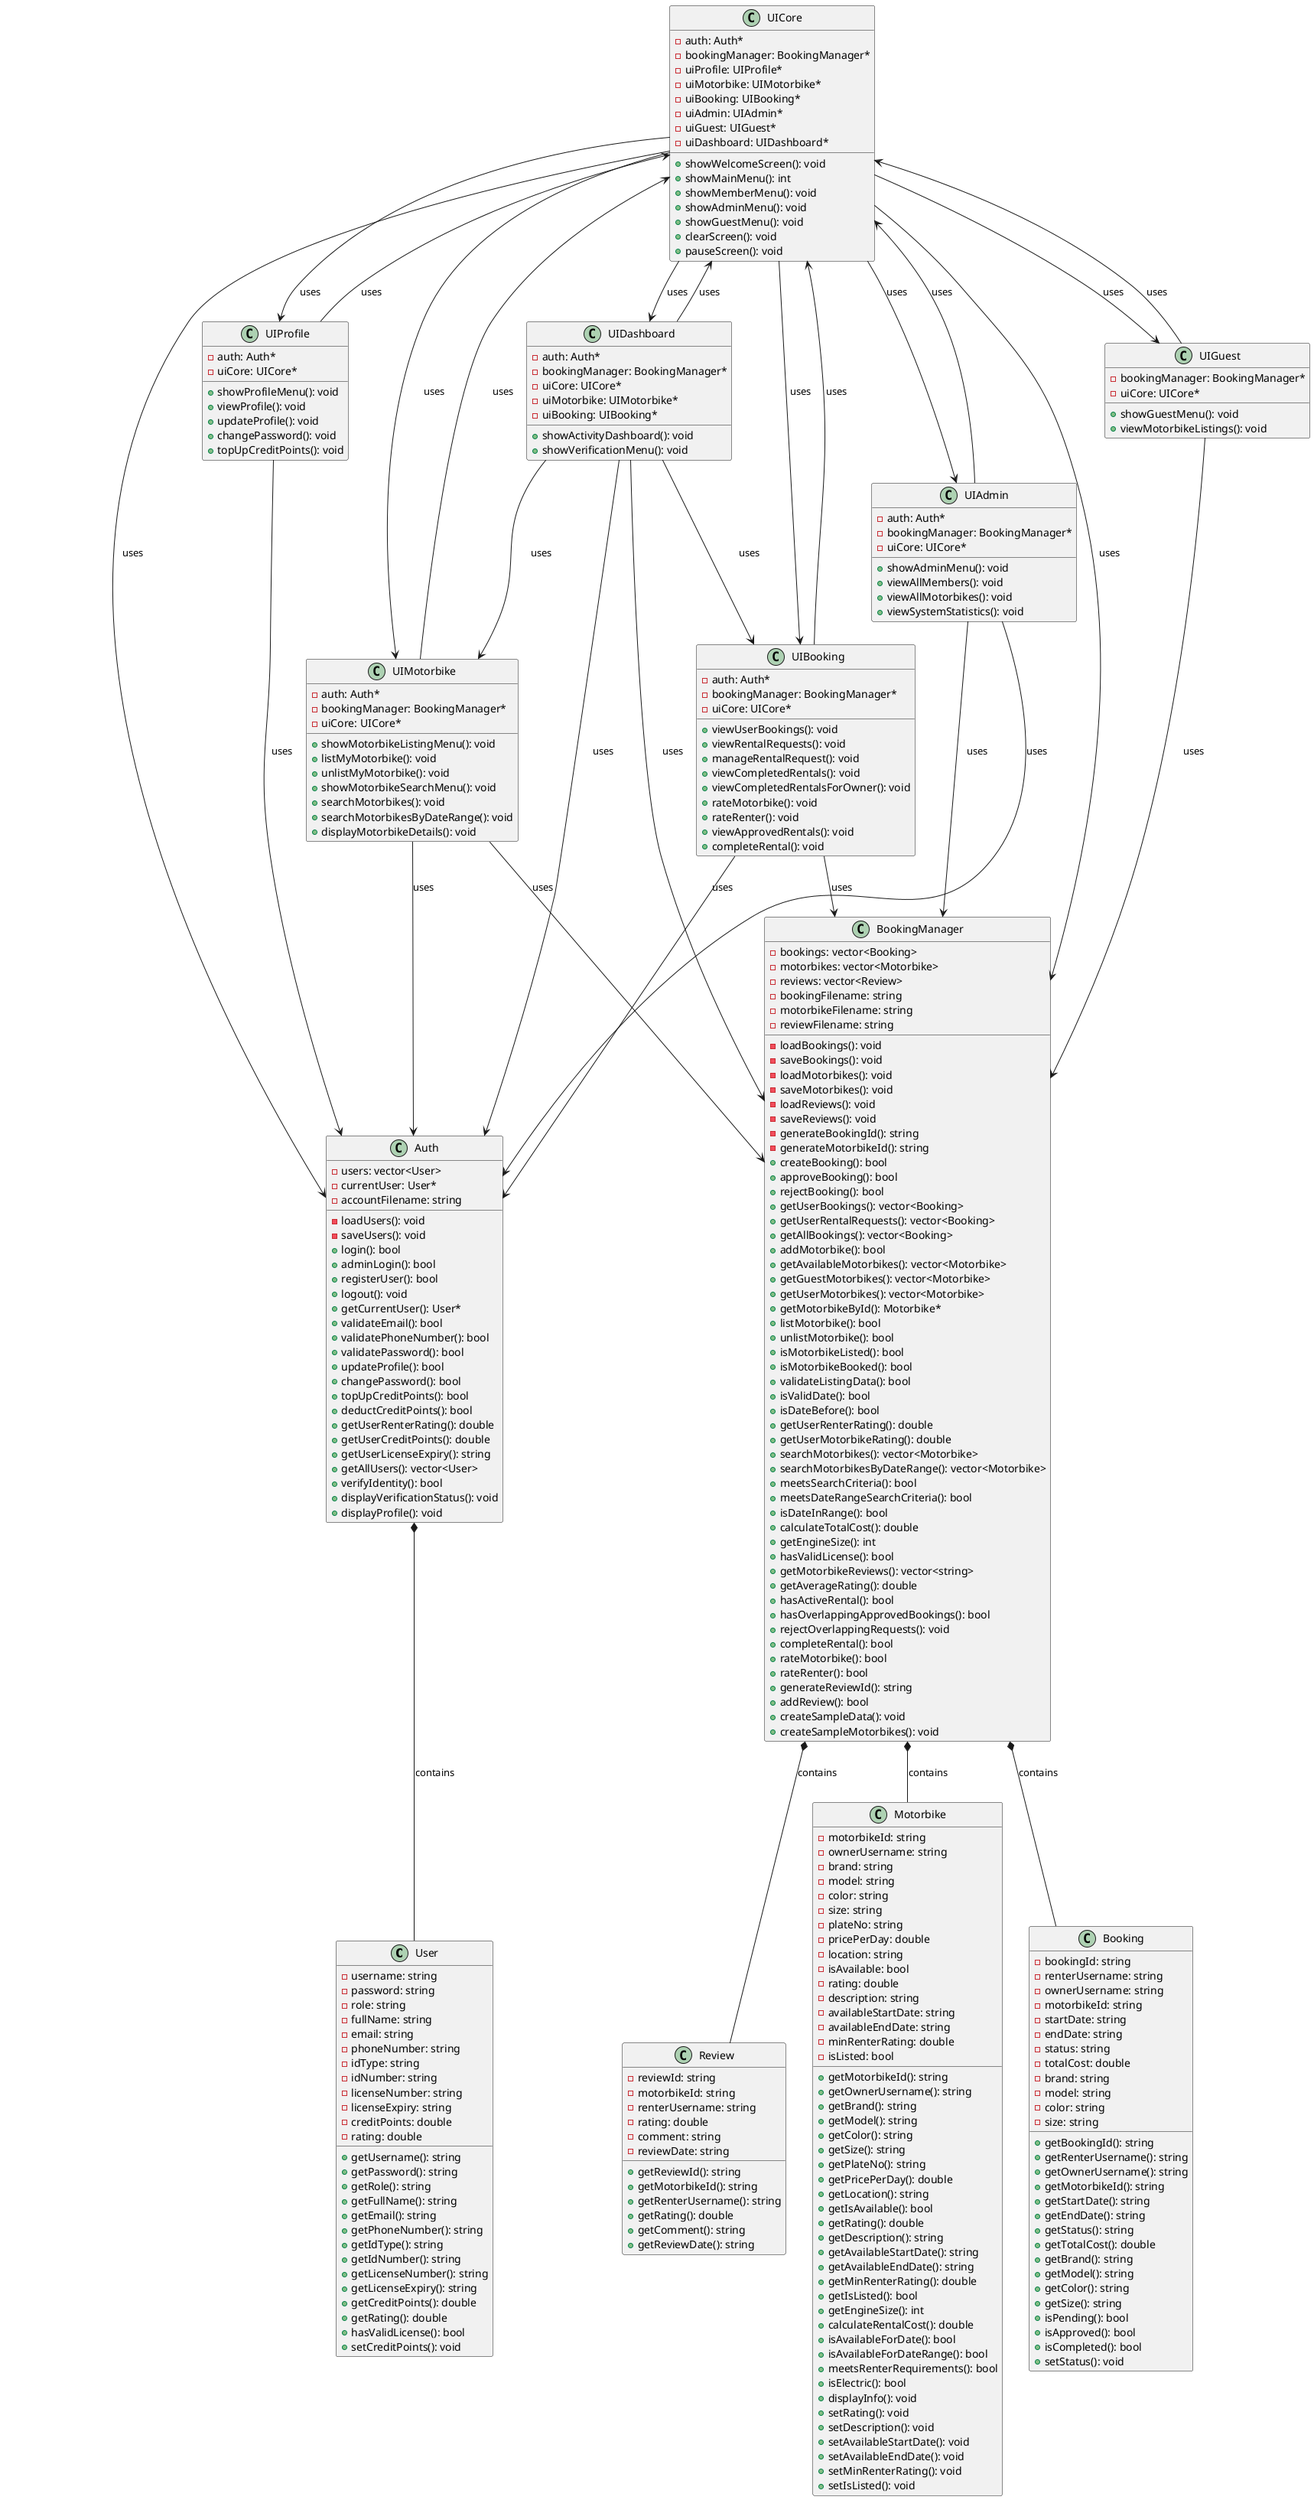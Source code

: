 @startuml E-Motorbike Rental Class Diagram

class User {
    -username: string
    -password: string
    -role: string
    -fullName: string
    -email: string
    -phoneNumber: string
    -idType: string
    -idNumber: string
    -licenseNumber: string
    -licenseExpiry: string
    -creditPoints: double
    -rating: double
    +getUsername(): string
    +getPassword(): string
    +getRole(): string
    +getFullName(): string
    +getEmail(): string
    +getPhoneNumber(): string
    +getIdType(): string
    +getIdNumber(): string
    +getLicenseNumber(): string
    +getLicenseExpiry(): string
    +getCreditPoints(): double
    +getRating(): double
    +hasValidLicense(): bool
    +setCreditPoints(): void
}

class Auth {
    -users: vector<User>
    -currentUser: User*
    -accountFilename: string
    -loadUsers(): void
    -saveUsers(): void
    +login(): bool
    +adminLogin(): bool
    +registerUser(): bool
    +logout(): void
    +getCurrentUser(): User*
    +validateEmail(): bool
    +validatePhoneNumber(): bool
    +validatePassword(): bool
    +updateProfile(): bool
    +changePassword(): bool
    +topUpCreditPoints(): bool
    +deductCreditPoints(): bool
    +getUserRenterRating(): double
    +getUserCreditPoints(): double
    +getUserLicenseExpiry(): string
    +getAllUsers(): vector<User>
    +verifyIdentity(): bool
    +displayVerificationStatus(): void
    +displayProfile(): void
}

class Motorbike {
    -motorbikeId: string
    -ownerUsername: string
    -brand: string
    -model: string
    -color: string
    -size: string
    -plateNo: string
    -pricePerDay: double
    -location: string
    -isAvailable: bool
    -rating: double
    -description: string
    -availableStartDate: string
    -availableEndDate: string
    -minRenterRating: double
    -isListed: bool
    +getMotorbikeId(): string
    +getOwnerUsername(): string
    +getBrand(): string
    +getModel(): string
    +getColor(): string
    +getSize(): string
    +getPlateNo(): string
    +getPricePerDay(): double
    +getLocation(): string
    +getIsAvailable(): bool
    +getRating(): double
    +getDescription(): string
    +getAvailableStartDate(): string
    +getAvailableEndDate(): string
    +getMinRenterRating(): double
    +getIsListed(): bool
    +getEngineSize(): int
    +calculateRentalCost(): double
    +isAvailableForDate(): bool
    +isAvailableForDateRange(): bool
    +meetsRenterRequirements(): bool
    +isElectric(): bool
    +displayInfo(): void
    +setRating(): void
    +setDescription(): void
    +setAvailableStartDate(): void
    +setAvailableEndDate(): void
    +setMinRenterRating(): void
    +setIsListed(): void
}

class Booking {
    -bookingId: string
    -renterUsername: string
    -ownerUsername: string
    -motorbikeId: string
    -startDate: string
    -endDate: string
    -status: string
    -totalCost: double
    -brand: string
    -model: string
    -color: string
    -size: string
    +getBookingId(): string
    +getRenterUsername(): string
    +getOwnerUsername(): string
    +getMotorbikeId(): string
    +getStartDate(): string
    +getEndDate(): string
    +getStatus(): string
    +getTotalCost(): double
    +getBrand(): string
    +getModel(): string
    +getColor(): string
    +getSize(): string
    +isPending(): bool
    +isApproved(): bool
    +isCompleted(): bool
    +setStatus(): void
}

class Review {
    -reviewId: string
    -motorbikeId: string
    -renterUsername: string
    -rating: double
    -comment: string
    -reviewDate: string
    +getReviewId(): string
    +getMotorbikeId(): string
    +getRenterUsername(): string
    +getRating(): double
    +getComment(): string
    +getReviewDate(): string
}

class BookingManager {
    -bookings: vector<Booking>
    -motorbikes: vector<Motorbike>
    -reviews: vector<Review>
    -bookingFilename: string
    -motorbikeFilename: string
    -reviewFilename: string
    -loadBookings(): void
    -saveBookings(): void
    -loadMotorbikes(): void
    -saveMotorbikes(): void
    -loadReviews(): void
    -saveReviews(): void
    -generateBookingId(): string
    -generateMotorbikeId(): string
    +createBooking(): bool
    +approveBooking(): bool
    +rejectBooking(): bool
    +getUserBookings(): vector<Booking>
    +getUserRentalRequests(): vector<Booking>
    +getAllBookings(): vector<Booking>
    +addMotorbike(): bool
    +getAvailableMotorbikes(): vector<Motorbike>
    +getGuestMotorbikes(): vector<Motorbike>
    +getUserMotorbikes(): vector<Motorbike>
    +getMotorbikeById(): Motorbike*
    +listMotorbike(): bool
    +unlistMotorbike(): bool
    +isMotorbikeListed(): bool
    +isMotorbikeBooked(): bool
    +validateListingData(): bool
    +isValidDate(): bool
    +isDateBefore(): bool
    +getUserRenterRating(): double
    +getUserMotorbikeRating(): double
    +searchMotorbikes(): vector<Motorbike>
    +searchMotorbikesByDateRange(): vector<Motorbike>
    +meetsSearchCriteria(): bool
    +meetsDateRangeSearchCriteria(): bool
    +isDateInRange(): bool
    +calculateTotalCost(): double
    +getEngineSize(): int
    +hasValidLicense(): bool
    +getMotorbikeReviews(): vector<string>
    +getAverageRating(): double
    +hasActiveRental(): bool
    +hasOverlappingApprovedBookings(): bool
    +rejectOverlappingRequests(): void
    +completeRental(): bool
    +rateMotorbike(): bool
    +rateRenter(): bool
    +generateReviewId(): string
    +addReview(): bool
    +createSampleData(): void
    +createSampleMotorbikes(): void
}

class UICore {
    -auth: Auth*
    -bookingManager: BookingManager*
    -uiProfile: UIProfile*
    -uiMotorbike: UIMotorbike*
    -uiBooking: UIBooking*
    -uiAdmin: UIAdmin*
    -uiGuest: UIGuest*
    -uiDashboard: UIDashboard*
    +showWelcomeScreen(): void
    +showMainMenu(): int
    +showMemberMenu(): void
    +showAdminMenu(): void
    +showGuestMenu(): void
    +clearScreen(): void
    +pauseScreen(): void
}

class UIProfile {
    -auth: Auth*
    -uiCore: UICore*
    +showProfileMenu(): void
    +viewProfile(): void
    +updateProfile(): void
    +changePassword(): void
    +topUpCreditPoints(): void
}

class UIMotorbike {
    -auth: Auth*
    -bookingManager: BookingManager*
    -uiCore: UICore*
    +showMotorbikeListingMenu(): void
    +listMyMotorbike(): void
    +unlistMyMotorbike(): void
    +showMotorbikeSearchMenu(): void
    +searchMotorbikes(): void
    +searchMotorbikesByDateRange(): void
    +displayMotorbikeDetails(): void
}

class UIBooking {
    -auth: Auth*
    -bookingManager: BookingManager*
    -uiCore: UICore*
    +viewUserBookings(): void
    +viewRentalRequests(): void
    +manageRentalRequest(): void
    +viewCompletedRentals(): void
    +viewCompletedRentalsForOwner(): void
    +rateMotorbike(): void
    +rateRenter(): void
    +viewApprovedRentals(): void
    +completeRental(): void
}

class UIAdmin {
    -auth: Auth*
    -bookingManager: BookingManager*
    -uiCore: UICore*
    +showAdminMenu(): void
    +viewAllMembers(): void
    +viewAllMotorbikes(): void
    +viewSystemStatistics(): void
}

class UIGuest {
    -bookingManager: BookingManager*
    -uiCore: UICore*
    +showGuestMenu(): void
    +viewMotorbikeListings(): void
}

class UIDashboard {
    -auth: Auth*
    -bookingManager: BookingManager*
    -uiCore: UICore*
    -uiMotorbike: UIMotorbike*
    -uiBooking: UIBooking*
    +showActivityDashboard(): void
    +showVerificationMenu(): void
}

' Relationships
Auth *-- User : contains
BookingManager *-- Booking : contains
BookingManager *-- Motorbike : contains
BookingManager *-- Review : contains
UICore --> Auth : uses
UICore --> BookingManager : uses
UICore --> UIProfile : uses
UICore --> UIMotorbike : uses
UICore --> UIBooking : uses
UICore --> UIAdmin : uses
UICore --> UIGuest : uses
UICore --> UIDashboard : uses
UIProfile --> Auth : uses
UIProfile --> UICore : uses
UIMotorbike --> Auth : uses
UIMotorbike --> BookingManager : uses
UIMotorbike --> UICore : uses
UIBooking --> Auth : uses
UIBooking --> BookingManager : uses
UIBooking --> UICore : uses
UIAdmin --> Auth : uses
UIAdmin --> BookingManager : uses
UIAdmin --> UICore : uses
UIGuest --> BookingManager : uses
UIGuest --> UICore : uses
UIDashboard --> Auth : uses
UIDashboard --> BookingManager : uses
UIDashboard --> UICore : uses
UIDashboard --> UIMotorbike : uses
UIDashboard --> UIBooking : uses

@enduml
